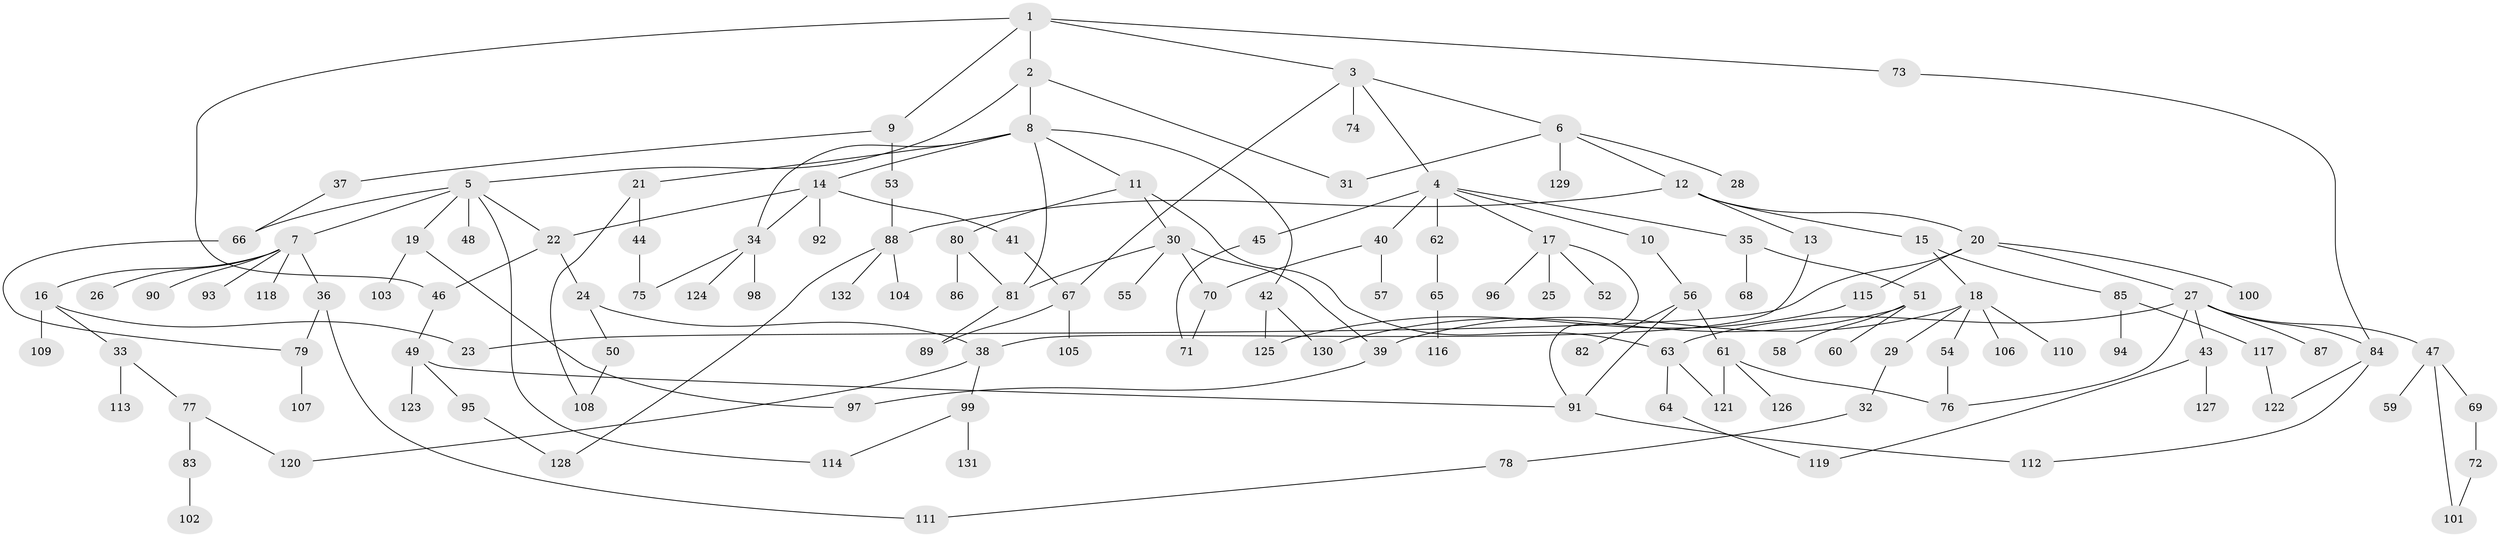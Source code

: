 // coarse degree distribution, {6: 0.025, 8: 0.05, 7: 0.05, 3: 0.25, 5: 0.075, 4: 0.15, 2: 0.325, 1: 0.075}
// Generated by graph-tools (version 1.1) at 2025/48/03/04/25 22:48:37]
// undirected, 132 vertices, 167 edges
graph export_dot {
  node [color=gray90,style=filled];
  1;
  2;
  3;
  4;
  5;
  6;
  7;
  8;
  9;
  10;
  11;
  12;
  13;
  14;
  15;
  16;
  17;
  18;
  19;
  20;
  21;
  22;
  23;
  24;
  25;
  26;
  27;
  28;
  29;
  30;
  31;
  32;
  33;
  34;
  35;
  36;
  37;
  38;
  39;
  40;
  41;
  42;
  43;
  44;
  45;
  46;
  47;
  48;
  49;
  50;
  51;
  52;
  53;
  54;
  55;
  56;
  57;
  58;
  59;
  60;
  61;
  62;
  63;
  64;
  65;
  66;
  67;
  68;
  69;
  70;
  71;
  72;
  73;
  74;
  75;
  76;
  77;
  78;
  79;
  80;
  81;
  82;
  83;
  84;
  85;
  86;
  87;
  88;
  89;
  90;
  91;
  92;
  93;
  94;
  95;
  96;
  97;
  98;
  99;
  100;
  101;
  102;
  103;
  104;
  105;
  106;
  107;
  108;
  109;
  110;
  111;
  112;
  113;
  114;
  115;
  116;
  117;
  118;
  119;
  120;
  121;
  122;
  123;
  124;
  125;
  126;
  127;
  128;
  129;
  130;
  131;
  132;
  1 -- 2;
  1 -- 3;
  1 -- 9;
  1 -- 46;
  1 -- 73;
  2 -- 5;
  2 -- 8;
  2 -- 31;
  3 -- 4;
  3 -- 6;
  3 -- 67;
  3 -- 74;
  4 -- 10;
  4 -- 17;
  4 -- 35;
  4 -- 40;
  4 -- 45;
  4 -- 62;
  5 -- 7;
  5 -- 19;
  5 -- 48;
  5 -- 114;
  5 -- 22;
  5 -- 66;
  6 -- 12;
  6 -- 28;
  6 -- 129;
  6 -- 31;
  7 -- 16;
  7 -- 26;
  7 -- 36;
  7 -- 90;
  7 -- 93;
  7 -- 118;
  8 -- 11;
  8 -- 14;
  8 -- 21;
  8 -- 42;
  8 -- 34;
  8 -- 81;
  9 -- 37;
  9 -- 53;
  10 -- 56;
  11 -- 30;
  11 -- 80;
  11 -- 63;
  12 -- 13;
  12 -- 15;
  12 -- 20;
  12 -- 88;
  13 -- 38;
  14 -- 22;
  14 -- 34;
  14 -- 41;
  14 -- 92;
  15 -- 18;
  15 -- 85;
  16 -- 23;
  16 -- 33;
  16 -- 109;
  17 -- 25;
  17 -- 52;
  17 -- 96;
  17 -- 91;
  18 -- 29;
  18 -- 54;
  18 -- 106;
  18 -- 110;
  18 -- 39;
  19 -- 103;
  19 -- 97;
  20 -- 27;
  20 -- 100;
  20 -- 115;
  20 -- 23;
  21 -- 44;
  21 -- 108;
  22 -- 24;
  22 -- 46;
  24 -- 50;
  24 -- 38;
  27 -- 43;
  27 -- 47;
  27 -- 63;
  27 -- 84;
  27 -- 87;
  27 -- 76;
  29 -- 32;
  30 -- 39;
  30 -- 55;
  30 -- 70;
  30 -- 81;
  32 -- 78;
  33 -- 77;
  33 -- 113;
  34 -- 75;
  34 -- 98;
  34 -- 124;
  35 -- 51;
  35 -- 68;
  36 -- 79;
  36 -- 111;
  37 -- 66;
  38 -- 99;
  38 -- 120;
  39 -- 97;
  40 -- 57;
  40 -- 70;
  41 -- 67;
  42 -- 125;
  42 -- 130;
  43 -- 119;
  43 -- 127;
  44 -- 75;
  45 -- 71;
  46 -- 49;
  47 -- 59;
  47 -- 69;
  47 -- 101;
  49 -- 91;
  49 -- 95;
  49 -- 123;
  50 -- 108;
  51 -- 58;
  51 -- 60;
  51 -- 130;
  53 -- 88;
  54 -- 76;
  56 -- 61;
  56 -- 82;
  56 -- 91;
  61 -- 121;
  61 -- 126;
  61 -- 76;
  62 -- 65;
  63 -- 64;
  63 -- 121;
  64 -- 119;
  65 -- 116;
  66 -- 79;
  67 -- 105;
  67 -- 89;
  69 -- 72;
  70 -- 71;
  72 -- 101;
  73 -- 84;
  77 -- 83;
  77 -- 120;
  78 -- 111;
  79 -- 107;
  80 -- 81;
  80 -- 86;
  81 -- 89;
  83 -- 102;
  84 -- 122;
  84 -- 112;
  85 -- 94;
  85 -- 117;
  88 -- 104;
  88 -- 128;
  88 -- 132;
  91 -- 112;
  95 -- 128;
  99 -- 131;
  99 -- 114;
  115 -- 125;
  117 -- 122;
}
